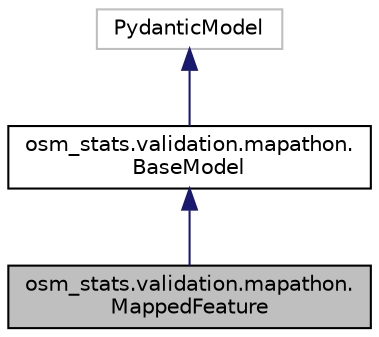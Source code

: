digraph "osm_stats.validation.mapathon.MappedFeature"
{
 // LATEX_PDF_SIZE
  edge [fontname="Helvetica",fontsize="10",labelfontname="Helvetica",labelfontsize="10"];
  node [fontname="Helvetica",fontsize="10",shape=record];
  Node1 [label="osm_stats.validation.mapathon.\lMappedFeature",height=0.2,width=0.4,color="black", fillcolor="grey75", style="filled", fontcolor="black",tooltip=" "];
  Node2 -> Node1 [dir="back",color="midnightblue",fontsize="10",style="solid",fontname="Helvetica"];
  Node2 [label="osm_stats.validation.mapathon.\lBaseModel",height=0.2,width=0.4,color="black", fillcolor="white", style="filled",URL="$classosm__stats_1_1validation_1_1mapathon_1_1BaseModel.html",tooltip=" "];
  Node3 -> Node2 [dir="back",color="midnightblue",fontsize="10",style="solid",fontname="Helvetica"];
  Node3 [label="PydanticModel",height=0.2,width=0.4,color="grey75", fillcolor="white", style="filled",tooltip=" "];
}
